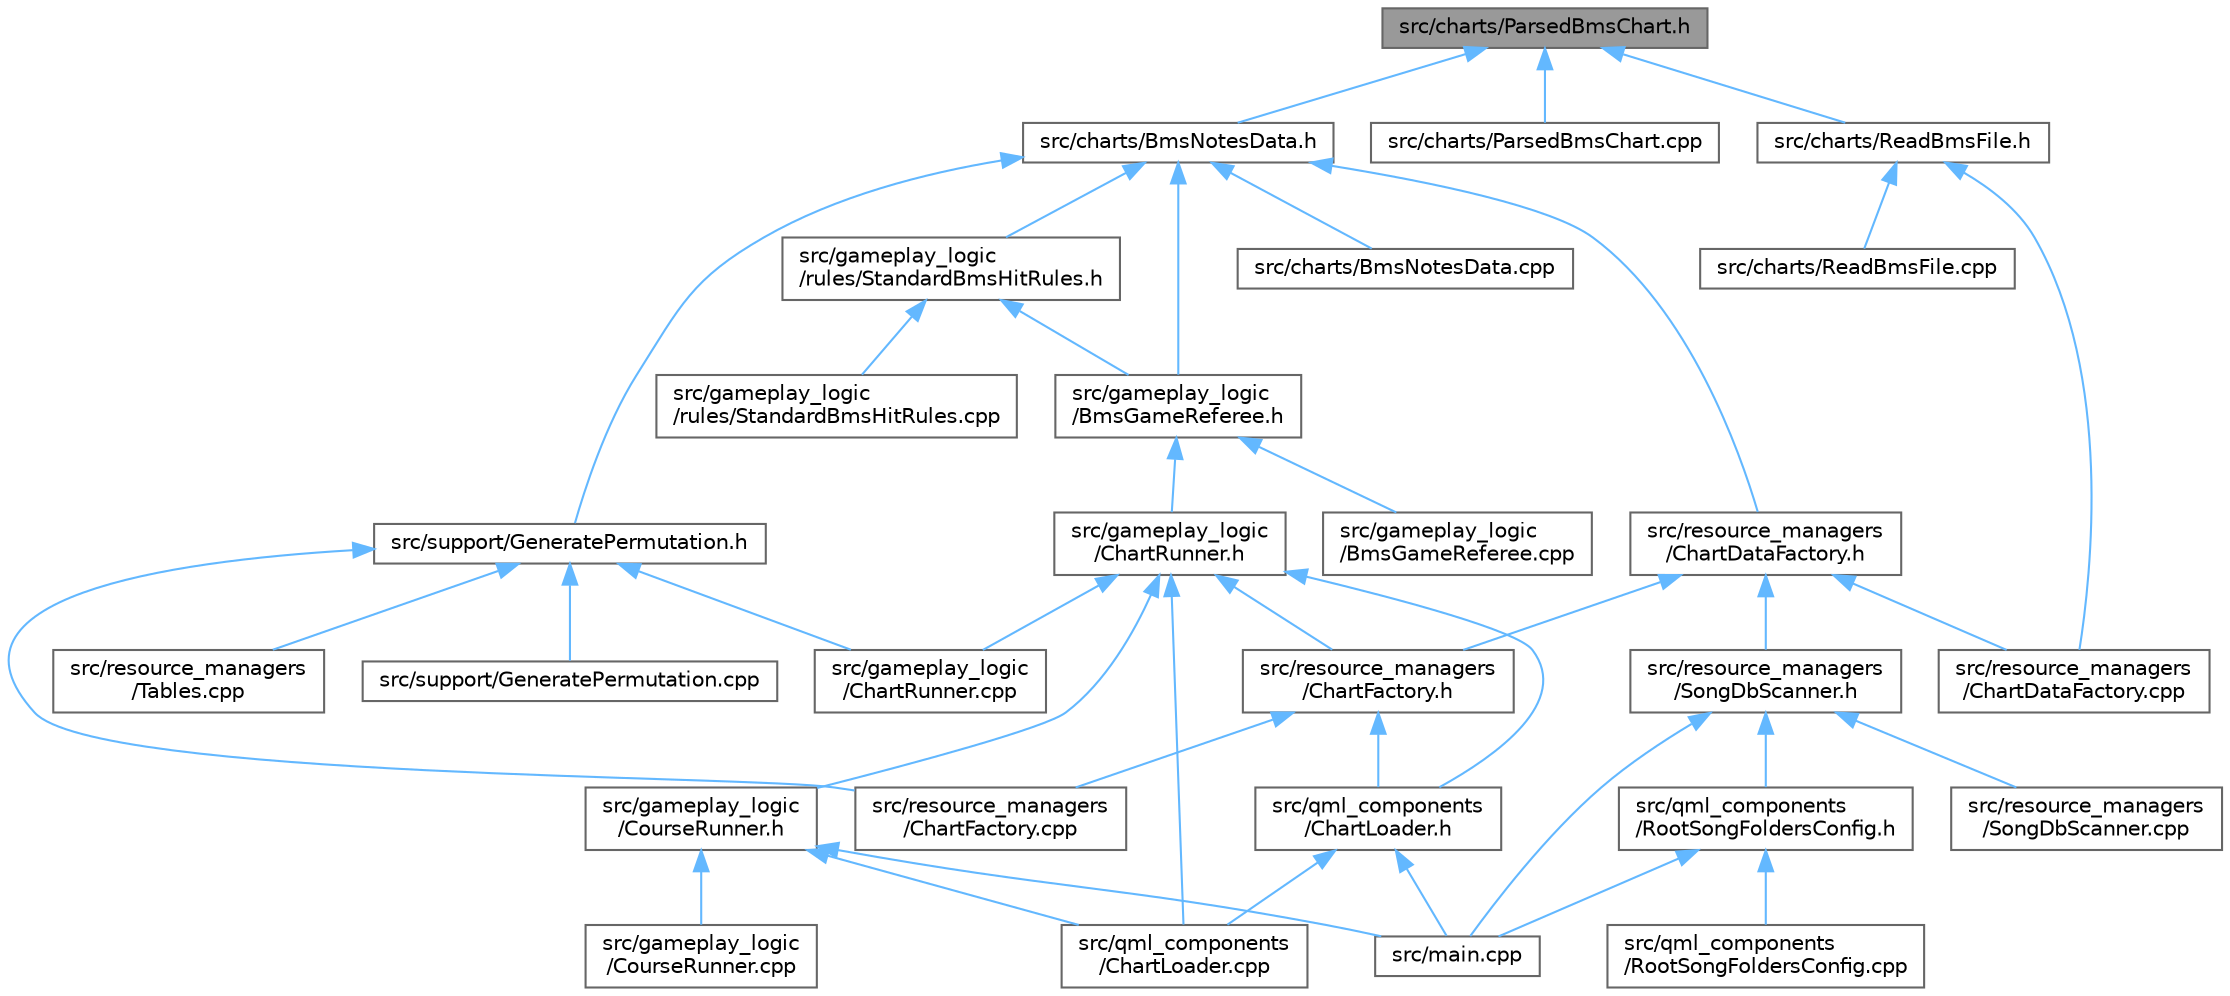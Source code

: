 digraph "src/charts/ParsedBmsChart.h"
{
 // LATEX_PDF_SIZE
  bgcolor="transparent";
  edge [fontname=Helvetica,fontsize=10,labelfontname=Helvetica,labelfontsize=10];
  node [fontname=Helvetica,fontsize=10,shape=box,height=0.2,width=0.4];
  Node1 [id="Node000001",label="src/charts/ParsedBmsChart.h",height=0.2,width=0.4,color="gray40", fillcolor="grey60", style="filled", fontcolor="black",tooltip=" "];
  Node1 -> Node2 [id="edge1_Node000001_Node000002",dir="back",color="steelblue1",style="solid",tooltip=" "];
  Node2 [id="Node000002",label="src/charts/BmsNotesData.h",height=0.2,width=0.4,color="grey40", fillcolor="white", style="filled",URL="$BmsNotesData_8h.html",tooltip=" "];
  Node2 -> Node3 [id="edge2_Node000002_Node000003",dir="back",color="steelblue1",style="solid",tooltip=" "];
  Node3 [id="Node000003",label="src/charts/BmsNotesData.cpp",height=0.2,width=0.4,color="grey40", fillcolor="white", style="filled",URL="$BmsNotesData_8cpp.html",tooltip=" "];
  Node2 -> Node4 [id="edge3_Node000002_Node000004",dir="back",color="steelblue1",style="solid",tooltip=" "];
  Node4 [id="Node000004",label="src/gameplay_logic\l/BmsGameReferee.h",height=0.2,width=0.4,color="grey40", fillcolor="white", style="filled",URL="$BmsGameReferee_8h.html",tooltip=" "];
  Node4 -> Node5 [id="edge4_Node000004_Node000005",dir="back",color="steelblue1",style="solid",tooltip=" "];
  Node5 [id="Node000005",label="src/gameplay_logic\l/BmsGameReferee.cpp",height=0.2,width=0.4,color="grey40", fillcolor="white", style="filled",URL="$BmsGameReferee_8cpp.html",tooltip=" "];
  Node4 -> Node6 [id="edge5_Node000004_Node000006",dir="back",color="steelblue1",style="solid",tooltip=" "];
  Node6 [id="Node000006",label="src/gameplay_logic\l/ChartRunner.h",height=0.2,width=0.4,color="grey40", fillcolor="white", style="filled",URL="$ChartRunner_8h.html",tooltip=" "];
  Node6 -> Node7 [id="edge6_Node000006_Node000007",dir="back",color="steelblue1",style="solid",tooltip=" "];
  Node7 [id="Node000007",label="src/gameplay_logic\l/ChartRunner.cpp",height=0.2,width=0.4,color="grey40", fillcolor="white", style="filled",URL="$ChartRunner_8cpp.html",tooltip=" "];
  Node6 -> Node8 [id="edge7_Node000006_Node000008",dir="back",color="steelblue1",style="solid",tooltip=" "];
  Node8 [id="Node000008",label="src/gameplay_logic\l/CourseRunner.h",height=0.2,width=0.4,color="grey40", fillcolor="white", style="filled",URL="$CourseRunner_8h.html",tooltip=" "];
  Node8 -> Node9 [id="edge8_Node000008_Node000009",dir="back",color="steelblue1",style="solid",tooltip=" "];
  Node9 [id="Node000009",label="src/gameplay_logic\l/CourseRunner.cpp",height=0.2,width=0.4,color="grey40", fillcolor="white", style="filled",URL="$CourseRunner_8cpp.html",tooltip=" "];
  Node8 -> Node10 [id="edge9_Node000008_Node000010",dir="back",color="steelblue1",style="solid",tooltip=" "];
  Node10 [id="Node000010",label="src/main.cpp",height=0.2,width=0.4,color="grey40", fillcolor="white", style="filled",URL="$main_8cpp.html",tooltip=" "];
  Node8 -> Node11 [id="edge10_Node000008_Node000011",dir="back",color="steelblue1",style="solid",tooltip=" "];
  Node11 [id="Node000011",label="src/qml_components\l/ChartLoader.cpp",height=0.2,width=0.4,color="grey40", fillcolor="white", style="filled",URL="$ChartLoader_8cpp.html",tooltip=" "];
  Node6 -> Node11 [id="edge11_Node000006_Node000011",dir="back",color="steelblue1",style="solid",tooltip=" "];
  Node6 -> Node12 [id="edge12_Node000006_Node000012",dir="back",color="steelblue1",style="solid",tooltip=" "];
  Node12 [id="Node000012",label="src/qml_components\l/ChartLoader.h",height=0.2,width=0.4,color="grey40", fillcolor="white", style="filled",URL="$ChartLoader_8h.html",tooltip=" "];
  Node12 -> Node10 [id="edge13_Node000012_Node000010",dir="back",color="steelblue1",style="solid",tooltip=" "];
  Node12 -> Node11 [id="edge14_Node000012_Node000011",dir="back",color="steelblue1",style="solid",tooltip=" "];
  Node6 -> Node13 [id="edge15_Node000006_Node000013",dir="back",color="steelblue1",style="solid",tooltip=" "];
  Node13 [id="Node000013",label="src/resource_managers\l/ChartFactory.h",height=0.2,width=0.4,color="grey40", fillcolor="white", style="filled",URL="$ChartFactory_8h.html",tooltip=" "];
  Node13 -> Node12 [id="edge16_Node000013_Node000012",dir="back",color="steelblue1",style="solid",tooltip=" "];
  Node13 -> Node14 [id="edge17_Node000013_Node000014",dir="back",color="steelblue1",style="solid",tooltip=" "];
  Node14 [id="Node000014",label="src/resource_managers\l/ChartFactory.cpp",height=0.2,width=0.4,color="grey40", fillcolor="white", style="filled",URL="$ChartFactory_8cpp.html",tooltip=" "];
  Node2 -> Node15 [id="edge18_Node000002_Node000015",dir="back",color="steelblue1",style="solid",tooltip=" "];
  Node15 [id="Node000015",label="src/gameplay_logic\l/rules/StandardBmsHitRules.h",height=0.2,width=0.4,color="grey40", fillcolor="white", style="filled",URL="$StandardBmsHitRules_8h.html",tooltip=" "];
  Node15 -> Node4 [id="edge19_Node000015_Node000004",dir="back",color="steelblue1",style="solid",tooltip=" "];
  Node15 -> Node16 [id="edge20_Node000015_Node000016",dir="back",color="steelblue1",style="solid",tooltip=" "];
  Node16 [id="Node000016",label="src/gameplay_logic\l/rules/StandardBmsHitRules.cpp",height=0.2,width=0.4,color="grey40", fillcolor="white", style="filled",URL="$StandardBmsHitRules_8cpp.html",tooltip=" "];
  Node2 -> Node17 [id="edge21_Node000002_Node000017",dir="back",color="steelblue1",style="solid",tooltip=" "];
  Node17 [id="Node000017",label="src/resource_managers\l/ChartDataFactory.h",height=0.2,width=0.4,color="grey40", fillcolor="white", style="filled",URL="$ChartDataFactory_8h.html",tooltip=" "];
  Node17 -> Node18 [id="edge22_Node000017_Node000018",dir="back",color="steelblue1",style="solid",tooltip=" "];
  Node18 [id="Node000018",label="src/resource_managers\l/ChartDataFactory.cpp",height=0.2,width=0.4,color="grey40", fillcolor="white", style="filled",URL="$ChartDataFactory_8cpp.html",tooltip=" "];
  Node17 -> Node13 [id="edge23_Node000017_Node000013",dir="back",color="steelblue1",style="solid",tooltip=" "];
  Node17 -> Node19 [id="edge24_Node000017_Node000019",dir="back",color="steelblue1",style="solid",tooltip=" "];
  Node19 [id="Node000019",label="src/resource_managers\l/SongDbScanner.h",height=0.2,width=0.4,color="grey40", fillcolor="white", style="filled",URL="$SongDbScanner_8h.html",tooltip=" "];
  Node19 -> Node10 [id="edge25_Node000019_Node000010",dir="back",color="steelblue1",style="solid",tooltip=" "];
  Node19 -> Node20 [id="edge26_Node000019_Node000020",dir="back",color="steelblue1",style="solid",tooltip=" "];
  Node20 [id="Node000020",label="src/qml_components\l/RootSongFoldersConfig.h",height=0.2,width=0.4,color="grey40", fillcolor="white", style="filled",URL="$RootSongFoldersConfig_8h.html",tooltip=" "];
  Node20 -> Node10 [id="edge27_Node000020_Node000010",dir="back",color="steelblue1",style="solid",tooltip=" "];
  Node20 -> Node21 [id="edge28_Node000020_Node000021",dir="back",color="steelblue1",style="solid",tooltip=" "];
  Node21 [id="Node000021",label="src/qml_components\l/RootSongFoldersConfig.cpp",height=0.2,width=0.4,color="grey40", fillcolor="white", style="filled",URL="$RootSongFoldersConfig_8cpp.html",tooltip=" "];
  Node19 -> Node22 [id="edge29_Node000019_Node000022",dir="back",color="steelblue1",style="solid",tooltip=" "];
  Node22 [id="Node000022",label="src/resource_managers\l/SongDbScanner.cpp",height=0.2,width=0.4,color="grey40", fillcolor="white", style="filled",URL="$SongDbScanner_8cpp.html",tooltip=" "];
  Node2 -> Node23 [id="edge30_Node000002_Node000023",dir="back",color="steelblue1",style="solid",tooltip=" "];
  Node23 [id="Node000023",label="src/support/GeneratePermutation.h",height=0.2,width=0.4,color="grey40", fillcolor="white", style="filled",URL="$GeneratePermutation_8h.html",tooltip=" "];
  Node23 -> Node7 [id="edge31_Node000023_Node000007",dir="back",color="steelblue1",style="solid",tooltip=" "];
  Node23 -> Node14 [id="edge32_Node000023_Node000014",dir="back",color="steelblue1",style="solid",tooltip=" "];
  Node23 -> Node24 [id="edge33_Node000023_Node000024",dir="back",color="steelblue1",style="solid",tooltip=" "];
  Node24 [id="Node000024",label="src/resource_managers\l/Tables.cpp",height=0.2,width=0.4,color="grey40", fillcolor="white", style="filled",URL="$Tables_8cpp.html",tooltip=" "];
  Node23 -> Node25 [id="edge34_Node000023_Node000025",dir="back",color="steelblue1",style="solid",tooltip=" "];
  Node25 [id="Node000025",label="src/support/GeneratePermutation.cpp",height=0.2,width=0.4,color="grey40", fillcolor="white", style="filled",URL="$GeneratePermutation_8cpp.html",tooltip=" "];
  Node1 -> Node26 [id="edge35_Node000001_Node000026",dir="back",color="steelblue1",style="solid",tooltip=" "];
  Node26 [id="Node000026",label="src/charts/ParsedBmsChart.cpp",height=0.2,width=0.4,color="grey40", fillcolor="white", style="filled",URL="$ParsedBmsChart_8cpp.html",tooltip=" "];
  Node1 -> Node27 [id="edge36_Node000001_Node000027",dir="back",color="steelblue1",style="solid",tooltip=" "];
  Node27 [id="Node000027",label="src/charts/ReadBmsFile.h",height=0.2,width=0.4,color="grey40", fillcolor="white", style="filled",URL="$ReadBmsFile_8h.html",tooltip=" "];
  Node27 -> Node28 [id="edge37_Node000027_Node000028",dir="back",color="steelblue1",style="solid",tooltip=" "];
  Node28 [id="Node000028",label="src/charts/ReadBmsFile.cpp",height=0.2,width=0.4,color="grey40", fillcolor="white", style="filled",URL="$ReadBmsFile_8cpp.html",tooltip=" "];
  Node27 -> Node18 [id="edge38_Node000027_Node000018",dir="back",color="steelblue1",style="solid",tooltip=" "];
}

